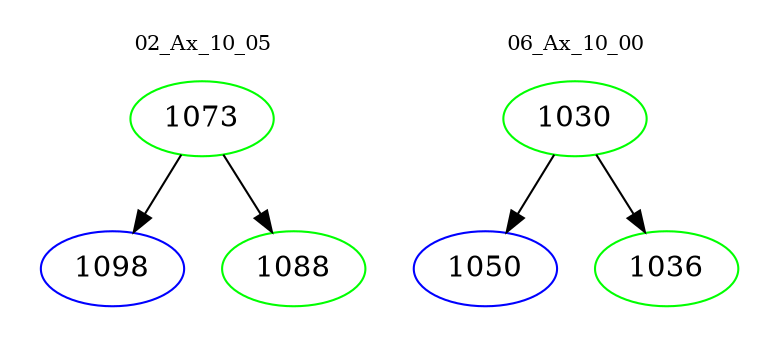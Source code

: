 digraph{
subgraph cluster_0 {
color = white
label = "02_Ax_10_05";
fontsize=10;
T0_1073 [label="1073", color="green"]
T0_1073 -> T0_1098 [color="black"]
T0_1098 [label="1098", color="blue"]
T0_1073 -> T0_1088 [color="black"]
T0_1088 [label="1088", color="green"]
}
subgraph cluster_1 {
color = white
label = "06_Ax_10_00";
fontsize=10;
T1_1030 [label="1030", color="green"]
T1_1030 -> T1_1050 [color="black"]
T1_1050 [label="1050", color="blue"]
T1_1030 -> T1_1036 [color="black"]
T1_1036 [label="1036", color="green"]
}
}
